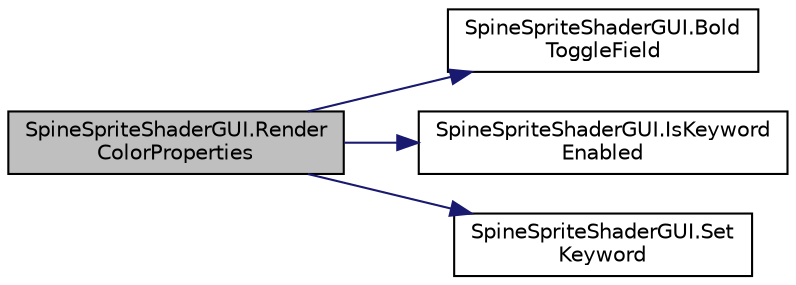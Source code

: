 digraph "SpineSpriteShaderGUI.RenderColorProperties"
{
 // LATEX_PDF_SIZE
  edge [fontname="Helvetica",fontsize="10",labelfontname="Helvetica",labelfontsize="10"];
  node [fontname="Helvetica",fontsize="10",shape=record];
  rankdir="LR";
  Node1 [label="SpineSpriteShaderGUI.Render\lColorProperties",height=0.2,width=0.4,color="black", fillcolor="grey75", style="filled", fontcolor="black",tooltip=" "];
  Node1 -> Node2 [color="midnightblue",fontsize="10",style="solid"];
  Node2 [label="SpineSpriteShaderGUI.Bold\lToggleField",height=0.2,width=0.4,color="black", fillcolor="white", style="filled",URL="$class_spine_sprite_shader_g_u_i.html#a849d7653125945ba37315a3b036121db",tooltip=" "];
  Node1 -> Node3 [color="midnightblue",fontsize="10",style="solid"];
  Node3 [label="SpineSpriteShaderGUI.IsKeyword\lEnabled",height=0.2,width=0.4,color="black", fillcolor="white", style="filled",URL="$class_spine_sprite_shader_g_u_i.html#a5b461cb09acd0100fcf9b7ae8780720e",tooltip=" "];
  Node1 -> Node4 [color="midnightblue",fontsize="10",style="solid"];
  Node4 [label="SpineSpriteShaderGUI.Set\lKeyword",height=0.2,width=0.4,color="black", fillcolor="white", style="filled",URL="$class_spine_sprite_shader_g_u_i.html#a7e1134ea713042bb1685316583c03066",tooltip=" "];
}
